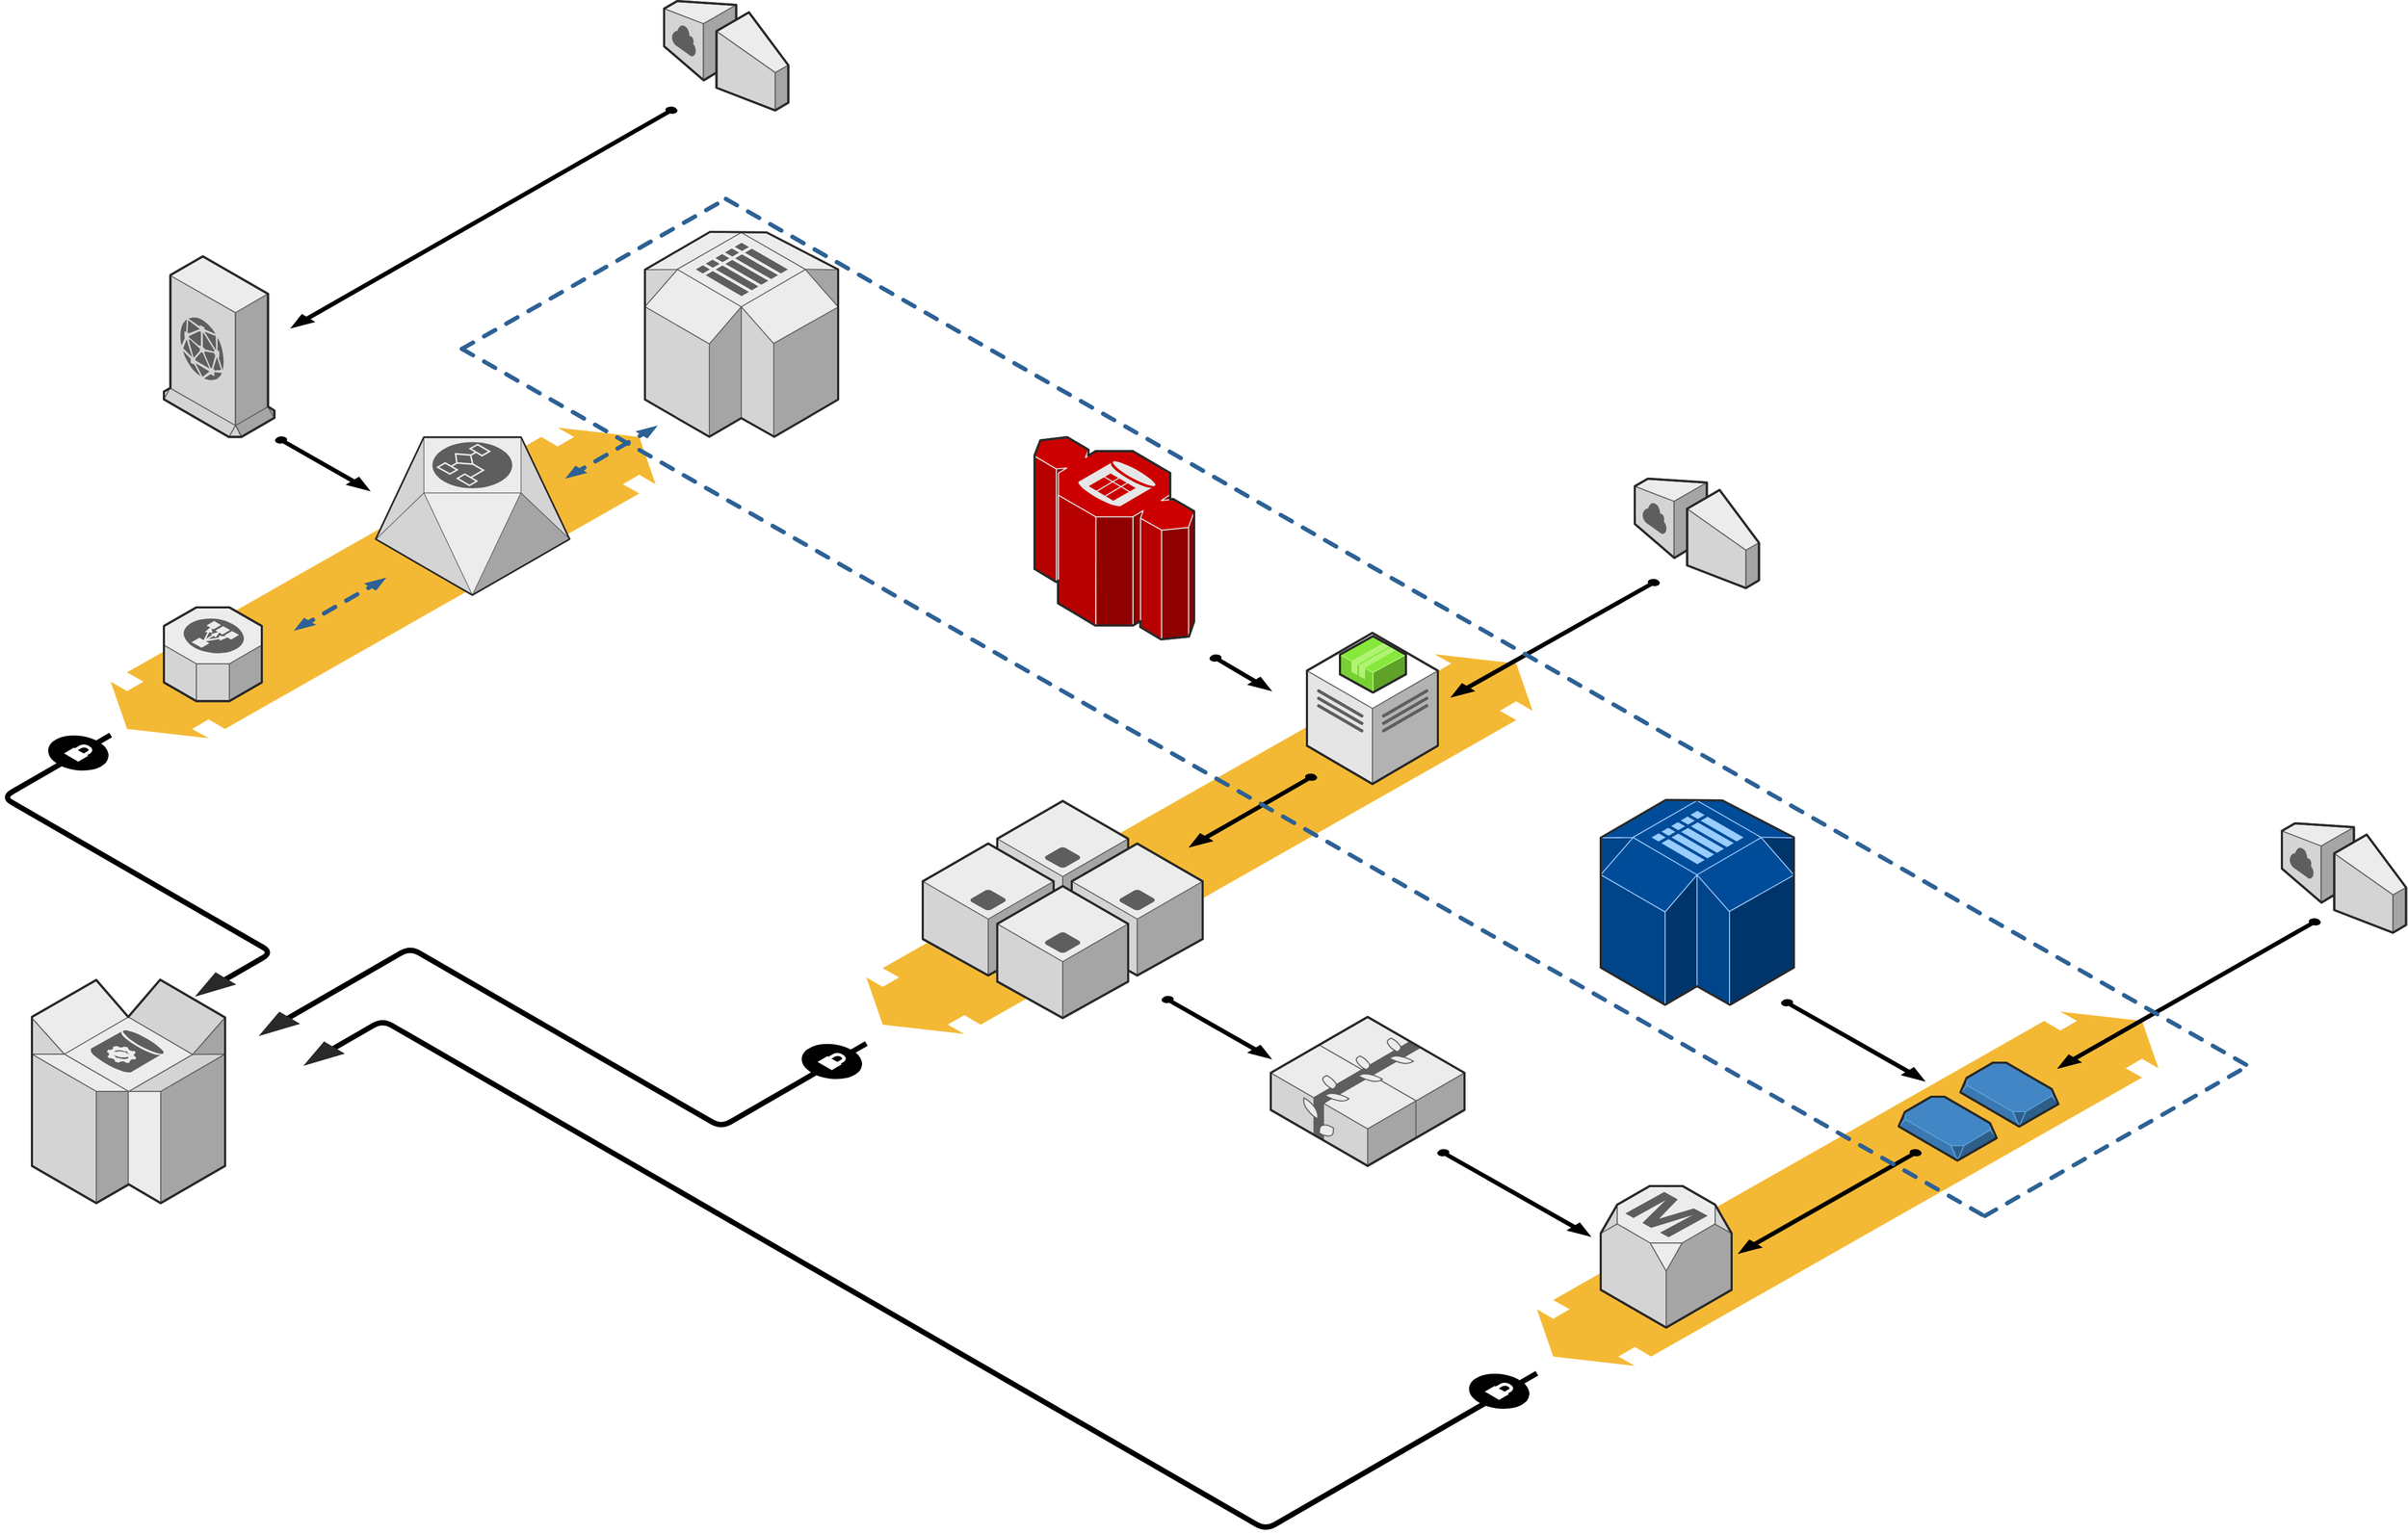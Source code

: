<mxfile version="20.0.3" type="github"><diagram name="Page-1" id="aaaa8250-4180-3840-79b5-4cada1eebb92"><mxGraphModel dx="1408" dy="748" grid="1" gridSize="10" guides="1" tooltips="1" connect="1" arrows="1" fold="1" page="1" pageScale="1" pageWidth="850" pageHeight="1100" background="none" math="0" shadow="0"><root><mxCell id="0"/><mxCell id="1" parent="0"/><mxCell id="d5ac148becb70bc-7" value="" style="verticalLabelPosition=bottom;html=1;verticalAlign=top;strokeWidth=1;dashed=0;shape=mxgraph.aws3d.flatDoubleEdge;fillColor=#000000;aspect=fixed;rounded=1;shadow=0;comic=0;fontFamily=Verdana;fontSize=12;flipV=1;" parent="1" vertex="1"><mxGeometry x="1602" y="1328" width="584" height="333" as="geometry"/></mxCell><mxCell id="1a8abee3a6cfdf20-38" value="" style="verticalLabelPosition=bottom;html=1;verticalAlign=top;strokeWidth=1;dashed=0;shape=mxgraph.aws3d.flatDoubleEdge;fillColor=#000000;aspect=fixed;rounded=1;shadow=0;comic=0;fontFamily=Verdana;fontSize=12;flipV=1;" parent="1" vertex="1"><mxGeometry x="972" y="992" width="626" height="357" as="geometry"/></mxCell><mxCell id="1a8abee3a6cfdf20-28" value="" style="verticalLabelPosition=bottom;html=1;verticalAlign=top;strokeWidth=1;dashed=0;shape=mxgraph.aws3d.flatDoubleEdge;fillColor=#000000;aspect=fixed;rounded=1;shadow=0;comic=0;fontFamily=Verdana;fontSize=12;flipV=1;" parent="1" vertex="1"><mxGeometry x="262" y="779" width="512" height="292" as="geometry"/></mxCell><mxCell id="1a8abee3a6cfdf20-3" value="" style="edgeStyle=isometricEdgeStyle;endArrow=none;html=1;labelBackgroundColor=none;strokeWidth=5;fontFamily=Verdana;fontSize=12" parent="1" edge="1"><mxGeometry width="50" height="100" relative="1" as="geometry"><mxPoint x="352" y="1308" as="sourcePoint"/><mxPoint x="262" y="1068" as="targetPoint"/><Array as="points"><mxPoint x="302" y="1208"/></Array></mxGeometry></mxCell><mxCell id="1a8abee3a6cfdf20-4" value="" style="verticalLabelPosition=bottom;html=1;verticalAlign=top;strokeWidth=1;dashed=0;shape=mxgraph.aws3d.dynamoDb;fillColor=#ECECEC;strokeColor=#5E5E5E;aspect=fixed;rounded=1;shadow=0;comic=0;fontSize=12" parent="1" vertex="1"><mxGeometry x="188" y="1298" width="181.5" height="210" as="geometry"/></mxCell><mxCell id="1a8abee3a6cfdf20-5" value="" style="edgeStyle=isometricEdgeStyle;endArrow=none;html=1;labelBackgroundColor=none;strokeColor=#000000;strokeWidth=5;fontFamily=Verdana;fontSize=12" parent="1" edge="1"><mxGeometry width="50" height="100" relative="1" as="geometry"><mxPoint x="422" y="1338" as="sourcePoint"/><mxPoint x="972" y="1358" as="targetPoint"/><Array as="points"><mxPoint x="682" y="1348"/></Array></mxGeometry></mxCell><mxCell id="1a8abee3a6cfdf20-6" value="" style="verticalLabelPosition=bottom;html=1;verticalAlign=top;strokeWidth=1;dashed=0;shape=mxgraph.aws3d.elasticLoadBalancing;fillColor=#ECECEC;strokeColor=#5E5E5E;aspect=fixed;rounded=1;shadow=0;comic=0;fontSize=12;" parent="1" vertex="1"><mxGeometry x="312" y="948" width="92" height="88.17" as="geometry"/></mxCell><mxCell id="1a8abee3a6cfdf20-7" value="" style="verticalLabelPosition=bottom;html=1;verticalAlign=top;strokeWidth=1;dashed=0;shape=mxgraph.aws3d.workflowService;fillColor=#ECECEC;strokeColor=#5E5E5E;aspect=fixed;rounded=1;shadow=0;comic=0;fontSize=12" parent="1" vertex="1"><mxGeometry x="511" y="788" width="182.2" height="148.4" as="geometry"/></mxCell><mxCell id="1a8abee3a6cfdf20-8" value="" style="verticalLabelPosition=bottom;html=1;verticalAlign=top;strokeWidth=1;dashed=0;shape=mxgraph.aws3d.cloudfront;fillColor=#ECECEC;strokeColor=#5E5E5E;aspect=fixed;rounded=1;shadow=0;comic=0;fontSize=12" parent="1" vertex="1"><mxGeometry x="312" y="618" width="103.8" height="169.8" as="geometry"/></mxCell><mxCell id="1a8abee3a6cfdf20-9" value="" style="verticalLabelPosition=bottom;html=1;verticalAlign=top;strokeWidth=1;dashed=0;shape=mxgraph.aws3d.internetGateway;fillColor=#ECECEC;strokeColor=#5E5E5E;aspect=fixed;rounded=1;shadow=0;comic=0;fontSize=12;flipH=1;flipV=0;" parent="1" vertex="1"><mxGeometry x="782" y="378" width="116.7" height="102.8" as="geometry"/></mxCell><mxCell id="1a8abee3a6cfdf20-10" value="" style="verticalLabelPosition=bottom;html=1;verticalAlign=top;strokeWidth=1;dashed=0;shape=mxgraph.aws3d.internetGateway;fillColor=#ECECEC;strokeColor=#5E5E5E;aspect=fixed;rounded=1;shadow=0;comic=0;fontSize=12;flipH=1;flipV=0;" parent="1" vertex="1"><mxGeometry x="1694" y="827" width="116.7" height="102.8" as="geometry"/></mxCell><mxCell id="1a8abee3a6cfdf20-11" value="" style="verticalLabelPosition=bottom;html=1;verticalAlign=top;strokeWidth=1;dashed=0;shape=mxgraph.aws3d.internetGateway;fillColor=#ECECEC;strokeColor=#5E5E5E;aspect=fixed;rounded=1;shadow=0;comic=0;fontSize=12;flipH=1;flipV=0;" parent="1" vertex="1"><mxGeometry x="2302" y="1151" width="116.7" height="102.8" as="geometry"/></mxCell><mxCell id="1a8abee3a6cfdf20-12" value="" style="verticalLabelPosition=bottom;html=1;verticalAlign=top;strokeWidth=1;dashed=0;shape=mxgraph.aws3d.redshift;fillColor=#CC0000;strokeColor=#E6E6E6;aspect=fixed;rounded=1;shadow=0;comic=0;fontSize=12" parent="1" vertex="1"><mxGeometry x="1130" y="788" width="150" height="190" as="geometry"/></mxCell><mxCell id="1a8abee3a6cfdf20-13" value="" style="verticalLabelPosition=bottom;html=1;verticalAlign=top;strokeWidth=1;dashed=0;shape=mxgraph.aws3d.simpleDb2;fillColor=#ECECEC;strokeColor=#5E5E5E;aspect=fixed;rounded=1;shadow=0;comic=0;fontSize=12" parent="1" vertex="1"><mxGeometry x="764" y="595" width="181.5" height="192.6" as="geometry"/></mxCell><mxCell id="1a8abee3a6cfdf20-14" value="" style="verticalLabelPosition=bottom;html=1;verticalAlign=top;strokeWidth=1;dashed=0;shape=mxgraph.aws3d.snapshot;fillColor=#4286c5;strokeColor=#57A2D8;aspect=fixed;rounded=1;shadow=0;comic=0;fontSize=12" parent="1" vertex="1"><mxGeometry x="2000" y="1376" width="92" height="60" as="geometry"/></mxCell><mxCell id="1a8abee3a6cfdf20-15" value="" style="verticalLabelPosition=bottom;html=1;verticalAlign=top;strokeWidth=1;dashed=0;shape=mxgraph.aws3d.application_server;fillColor=#ECECEC;strokeColor=#5E5E5E;aspect=fixed;rounded=1;shadow=0;comic=0;fontSize=12" parent="1" vertex="1"><mxGeometry x="1095" y="1130" width="123" height="124" as="geometry"/></mxCell><mxCell id="1a8abee3a6cfdf20-16" value="" style="verticalLabelPosition=bottom;html=1;verticalAlign=top;strokeWidth=1;dashed=0;shape=mxgraph.aws3d.application_server;fillColor=#ECECEC;strokeColor=#5E5E5E;aspect=fixed;rounded=1;shadow=0;comic=0;fontSize=12" parent="1" vertex="1"><mxGeometry x="1025" y="1170" width="123" height="124" as="geometry"/></mxCell><mxCell id="1a8abee3a6cfdf20-17" value="" style="verticalLabelPosition=bottom;html=1;verticalAlign=top;strokeWidth=1;dashed=0;shape=mxgraph.aws3d.application_server;fillColor=#ECECEC;strokeColor=#5E5E5E;aspect=fixed;rounded=1;shadow=0;comic=0;fontSize=12" parent="1" vertex="1"><mxGeometry x="1165" y="1170" width="123" height="124" as="geometry"/></mxCell><mxCell id="1a8abee3a6cfdf20-18" value="" style="verticalLabelPosition=bottom;html=1;verticalAlign=top;strokeWidth=1;dashed=0;shape=mxgraph.aws3d.application_server;fillColor=#ECECEC;strokeColor=#5E5E5E;aspect=fixed;rounded=1;shadow=0;comic=0;fontSize=12" parent="1" vertex="1"><mxGeometry x="1095" y="1210" width="123" height="124" as="geometry"/></mxCell><mxCell id="1a8abee3a6cfdf20-19" value="" style="verticalLabelPosition=bottom;html=1;verticalAlign=top;strokeWidth=1;dashed=0;shape=mxgraph.aws3d.elasticBeanstalk;fillColor=#ECECEC;strokeColor=#5E5E5E;aspect=fixed;rounded=1;shadow=0;comic=0;fontSize=12" parent="1" vertex="1"><mxGeometry x="1352" y="1333" width="182" height="140" as="geometry"/></mxCell><mxCell id="1a8abee3a6cfdf20-20" value="" style="verticalLabelPosition=bottom;html=1;verticalAlign=top;strokeWidth=1;dashed=0;shape=mxgraph.aws3d.simpleDb2;fillColor=#004C99;strokeColor=#99CCFF;aspect=fixed;rounded=1;shadow=0;comic=0;fontSize=12" parent="1" vertex="1"><mxGeometry x="1662" y="1129" width="181.5" height="192.6" as="geometry"/></mxCell><mxCell id="1a8abee3a6cfdf20-22" value="" style="verticalLabelPosition=bottom;html=1;verticalAlign=top;strokeWidth=1;dashed=0;shape=mxgraph.aws3d.dataCenter;fillColor=#ffffff;strokeColor=#5E5E5E;aspect=fixed;rounded=1;shadow=0;comic=0;fontSize=12" parent="1" vertex="1"><mxGeometry x="1386" y="972" width="123" height="142" as="geometry"/></mxCell><mxCell id="1a8abee3a6cfdf20-23" value="" style="verticalLabelPosition=bottom;html=1;verticalAlign=top;strokeWidth=1;dashed=0;shape=mxgraph.aws3d.application2;fillColor=#86E83A;strokeColor=#B0F373;aspect=fixed;rounded=1;shadow=0;comic=0;fontSize=12" parent="1" vertex="1"><mxGeometry x="1417" y="975" width="62" height="53" as="geometry"/></mxCell><mxCell id="1a8abee3a6cfdf20-25" value="" style="verticalLabelPosition=bottom;html=1;verticalAlign=top;strokeWidth=1;dashed=0;shape=mxgraph.aws3d.arrowhead;aspect=fixed;rounded=1;shadow=0;comic=0;fillColor=none;fontFamily=Verdana;fontSize=12;fontColor=#000000;flipV=1;" parent="1" vertex="1"><mxGeometry x="341" y="1291" width="39" height="23" as="geometry"/></mxCell><mxCell id="1a8abee3a6cfdf20-27" value="" style="verticalLabelPosition=bottom;html=1;verticalAlign=top;strokeWidth=1;dashed=0;shape=mxgraph.aws3d.arrowhead;aspect=fixed;rounded=1;shadow=0;comic=0;fillColor=none;fontFamily=Verdana;fontSize=12;fontColor=#000000;flipV=1;" parent="1" vertex="1"><mxGeometry x="401" y="1328" width="39" height="23" as="geometry"/></mxCell><mxCell id="1a8abee3a6cfdf20-1" value="" style="verticalLabelPosition=bottom;html=1;verticalAlign=top;strokeWidth=1;dashed=0;shape=mxgraph.aws3d.secureConnection;fillColor=#000000;strokeColor=#ffffff;aspect=fixed;rounded=1;shadow=0;comic=0;fontSize=12" parent="1" vertex="1"><mxGeometry x="203" y="1068" width="57.0" height="34" as="geometry"/></mxCell><mxCell id="1a8abee3a6cfdf20-29" value="" style="verticalLabelPosition=bottom;html=1;verticalAlign=top;strokeWidth=1;dashed=0;shape=mxgraph.aws3d.dashedEdgeDouble;fillColor=#000000;aspect=fixed;rounded=1;shadow=0;comic=0;fontFamily=Verdana;fontSize=12;flipV=1;" parent="1" vertex="1"><mxGeometry x="434" y="920" width="87" height="50" as="geometry"/></mxCell><mxCell id="1a8abee3a6cfdf20-30" value="" style="verticalLabelPosition=bottom;html=1;verticalAlign=top;strokeWidth=1;dashed=0;shape=mxgraph.aws3d.dashedEdgeDouble;fillColor=#000000;aspect=fixed;rounded=1;shadow=0;comic=0;fontFamily=Verdana;fontSize=12;flipV=1;" parent="1" vertex="1"><mxGeometry x="689" y="777" width="87" height="50" as="geometry"/></mxCell><mxCell id="1a8abee3a6cfdf20-33" value="" style="verticalLabelPosition=bottom;html=1;verticalAlign=top;strokeWidth=1;dashed=0;shape=mxgraph.aws3d.arrowSE;fillColor=#000000;aspect=fixed;rounded=1;shadow=0;comic=0;fontFamily=Verdana;fontSize=12;" parent="1" vertex="1"><mxGeometry x="417" y="788" width="88" height="50" as="geometry"/></mxCell><mxCell id="1a8abee3a6cfdf20-34" value="" style="verticalLabelPosition=bottom;html=1;verticalAlign=top;strokeWidth=1;dashed=0;shape=mxgraph.aws3d.arrowSW;fillColor=#000000;aspect=fixed;rounded=1;shadow=0;comic=0;fontFamily=Verdana;fontSize=12;" parent="1" vertex="1"><mxGeometry x="432" y="478" width="362" height="207" as="geometry"/></mxCell><mxCell id="1a8abee3a6cfdf20-35" value="" style="verticalLabelPosition=bottom;html=1;verticalAlign=top;strokeWidth=1;dashed=0;shape=mxgraph.aws3d.arrowSE;fillColor=#000000;aspect=fixed;rounded=1;shadow=0;comic=0;fontFamily=Verdana;fontSize=12" parent="1" vertex="1"><mxGeometry x="1295" y="993" width="57" height="33" as="geometry"/></mxCell><mxCell id="1a8abee3a6cfdf20-36" value="" style="verticalLabelPosition=bottom;html=1;verticalAlign=top;strokeWidth=1;dashed=0;shape=mxgraph.aws3d.arrowSW;fillColor=#000000;aspect=fixed;rounded=1;shadow=0;comic=0;fontFamily=Verdana;fontSize=12" parent="1" vertex="1"><mxGeometry x="1522" y="922" width="195" height="110" as="geometry"/></mxCell><mxCell id="1a8abee3a6cfdf20-37" value="" style="verticalLabelPosition=bottom;html=1;verticalAlign=top;strokeWidth=1;dashed=0;shape=mxgraph.aws3d.arrowSW;fillColor=#000000;aspect=fixed;rounded=1;shadow=0;comic=0;fontFamily=Verdana;fontSize=12" parent="1" vertex="1"><mxGeometry x="1276" y="1105" width="119" height="68" as="geometry"/></mxCell><mxCell id="1a8abee3a6cfdf20-39" value="" style="verticalLabelPosition=bottom;html=1;verticalAlign=top;strokeWidth=1;dashed=0;shape=mxgraph.aws3d.arrowSE;fillColor=#000000;aspect=fixed;rounded=1;shadow=0;comic=0;fontFamily=Verdana;fontSize=12" parent="1" vertex="1"><mxGeometry x="1250" y="1314" width="102" height="58" as="geometry"/></mxCell><mxCell id="d5ac148becb70bc-1" value="" style="verticalLabelPosition=bottom;html=1;verticalAlign=top;strokeWidth=1;dashed=0;shape=mxgraph.aws3d.arrowSE;fillColor=#000000;aspect=fixed;rounded=1;shadow=0;comic=0;fontFamily=Verdana;fontSize=12" parent="1" vertex="1"><mxGeometry x="1509" y="1458" width="143" height="81" as="geometry"/></mxCell><mxCell id="d5ac148becb70bc-2" value="" style="verticalLabelPosition=bottom;html=1;verticalAlign=top;strokeWidth=1;dashed=0;shape=mxgraph.aws3d.snapshot;fillColor=#4286c5;strokeColor=#57A2D8;aspect=fixed;rounded=1;shadow=0;comic=0;fontFamily=Verdana;fontSize=12" parent="1" vertex="1"><mxGeometry x="1942" y="1408" width="92" height="60" as="geometry"/></mxCell><mxCell id="d5ac148becb70bc-3" value="" style="verticalLabelPosition=bottom;html=1;verticalAlign=top;strokeWidth=1;dashed=0;shape=mxgraph.aws3d.rdsMaster;fillColor=#ECECEC;strokeColor=#5E5E5E;aspect=fixed;rounded=1;shadow=0;comic=0;fontFamily=Verdana;fontSize=12" parent="1" vertex="1"><mxGeometry x="1662" y="1492" width="123" height="133" as="geometry"/></mxCell><mxCell id="d5ac148becb70bc-4" value="" style="verticalLabelPosition=bottom;html=1;verticalAlign=top;strokeWidth=1;dashed=0;shape=mxgraph.aws3d.arrowSW;fillColor=#000000;aspect=fixed;rounded=1;shadow=0;comic=0;fontFamily=Verdana;fontSize=12" parent="1" vertex="1"><mxGeometry x="1792" y="1458" width="171" height="97" as="geometry"/></mxCell><mxCell id="d5ac148becb70bc-5" value="" style="verticalLabelPosition=bottom;html=1;verticalAlign=top;strokeWidth=1;dashed=0;shape=mxgraph.aws3d.arrowSE;fillColor=#000000;aspect=fixed;rounded=1;shadow=0;comic=0;fontFamily=Verdana;fontSize=12" parent="1" vertex="1"><mxGeometry x="1832" y="1317" width="134" height="76" as="geometry"/></mxCell><mxCell id="d5ac148becb70bc-6" value="" style="verticalLabelPosition=bottom;html=1;verticalAlign=top;strokeWidth=1;dashed=0;shape=mxgraph.aws3d.arrowSW;fillColor=#000000;aspect=fixed;rounded=1;shadow=0;comic=0;fontFamily=Verdana;fontSize=12" parent="1" vertex="1"><mxGeometry x="2092" y="1241" width="246" height="140" as="geometry"/></mxCell><mxCell id="d5ac148becb70bc-8" value="" style="verticalLabelPosition=bottom;html=1;verticalAlign=top;strokeWidth=1;dashed=0;shape=mxgraph.aws3d.dashedArrowlessEdge;aspect=fixed;rounded=1;shadow=0;comic=0;fontFamily=Verdana;fontSize=12" parent="1" vertex="1"><mxGeometry x="840" y="564" width="1432" height="816" as="geometry"/></mxCell><mxCell id="d5ac148becb70bc-9" value="" style="verticalLabelPosition=bottom;html=1;verticalAlign=top;strokeWidth=1;dashed=0;shape=mxgraph.aws3d.dashedArrowlessEdge;aspect=fixed;rounded=1;shadow=0;comic=0;fontFamily=Verdana;fontSize=12" parent="1" vertex="1"><mxGeometry x="592" y="705" width="1432" height="816" as="geometry"/></mxCell><mxCell id="d5ac148becb70bc-10" value="" style="verticalLabelPosition=bottom;html=1;verticalAlign=top;strokeWidth=1;dashed=0;shape=mxgraph.aws3d.dashedArrowlessEdge;fillColor=#000000;aspect=fixed;rounded=1;shadow=0;comic=0;fontFamily=Verdana;fontSize=12;fontColor=#000000;flipV=1;" parent="1" vertex="1"><mxGeometry x="592" y="564" width="248" height="141" as="geometry"/></mxCell><mxCell id="d5ac148becb70bc-12" value="" style="verticalLabelPosition=bottom;html=1;verticalAlign=top;strokeWidth=1;dashed=0;shape=mxgraph.aws3d.dashedArrowlessEdge;aspect=fixed;rounded=1;shadow=0;comic=0;fontFamily=Verdana;fontSize=12;flipV=1;" parent="1" vertex="1"><mxGeometry x="2023" y="1378" width="249" height="142" as="geometry"/></mxCell><mxCell id="1a8abee3a6cfdf20-2" value="" style="verticalLabelPosition=bottom;html=1;verticalAlign=top;strokeWidth=1;dashed=0;shape=mxgraph.aws3d.secureConnection;fillColor=#000000;strokeColor=#ffffff;aspect=fixed;rounded=1;shadow=0;comic=0;fontSize=12" parent="1" vertex="1"><mxGeometry x="911" y="1358" width="57.0" height="34" as="geometry"/></mxCell><mxCell id="d5ac148becb70bc-14" value="" style="edgeStyle=isometricEdgeStyle;endArrow=none;html=1;labelBackgroundColor=none;strokeWidth=5;fontFamily=Verdana;fontSize=12" parent="1" edge="1"><mxGeometry width="50" height="100" relative="1" as="geometry"><mxPoint x="462" y="1368" as="sourcePoint"/><mxPoint x="1602" y="1668" as="targetPoint"/><Array as="points"><mxPoint x="902" y="1558"/></Array></mxGeometry></mxCell><mxCell id="d5ac148becb70bc-15" value="" style="verticalLabelPosition=bottom;html=1;verticalAlign=top;strokeWidth=1;dashed=0;shape=mxgraph.aws3d.arrowhead;aspect=fixed;rounded=1;shadow=0;comic=0;fillColor=none;fontFamily=Verdana;fontSize=12;fontColor=#000000;flipV=1;" parent="1" vertex="1"><mxGeometry x="443" y="1356" width="39" height="23" as="geometry"/></mxCell><mxCell id="d5ac148becb70bc-16" value="" style="verticalLabelPosition=bottom;html=1;verticalAlign=top;strokeWidth=1;dashed=0;shape=mxgraph.aws3d.secureConnection;fillColor=#000000;strokeColor=#ffffff;aspect=fixed;rounded=1;shadow=0;comic=0;fontSize=12" parent="1" vertex="1"><mxGeometry x="1538" y="1668" width="57.0" height="34" as="geometry"/></mxCell></root></mxGraphModel></diagram></mxfile>